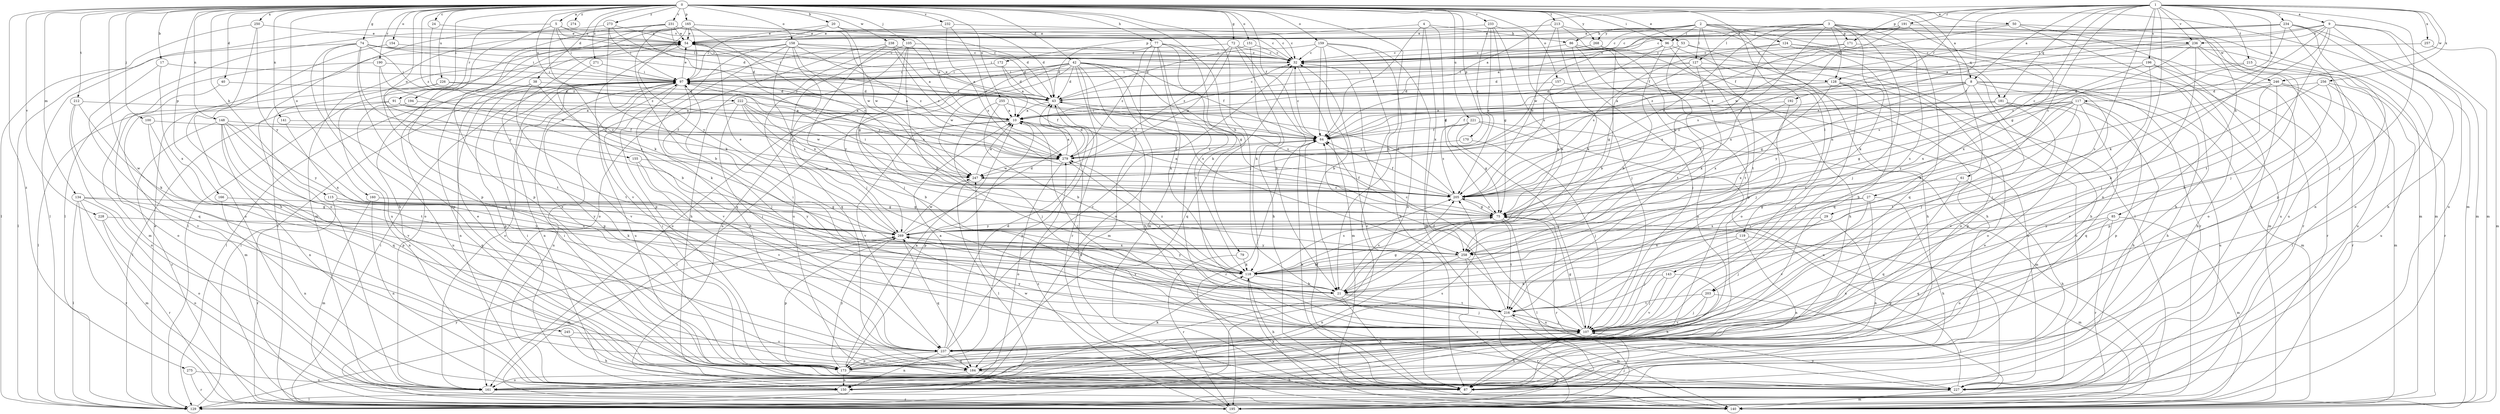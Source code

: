 strict digraph  {
0;
1;
2;
3;
4;
5;
8;
9;
10;
17;
20;
21;
24;
27;
29;
32;
38;
40;
42;
43;
50;
53;
54;
61;
64;
72;
74;
75;
77;
79;
85;
86;
87;
91;
96;
97;
100;
105;
107;
115;
117;
118;
119;
124;
127;
128;
129;
134;
140;
141;
143;
148;
150;
151;
154;
155;
157;
158;
159;
160;
161;
165;
166;
170;
171;
172;
173;
181;
184;
190;
191;
192;
194;
195;
196;
203;
205;
212;
213;
215;
216;
221;
222;
226;
227;
228;
231;
232;
233;
234;
236;
237;
238;
245;
246;
247;
250;
255;
256;
257;
258;
268;
269;
271;
273;
274;
275;
279;
0 -> 5  [label=a];
0 -> 8  [label=a];
0 -> 17  [label=b];
0 -> 20  [label=b];
0 -> 21  [label=b];
0 -> 24  [label=c];
0 -> 38  [label=d];
0 -> 40  [label=d];
0 -> 42  [label=d];
0 -> 50  [label=e];
0 -> 53  [label=e];
0 -> 61  [label=f];
0 -> 64  [label=f];
0 -> 72  [label=g];
0 -> 74  [label=g];
0 -> 77  [label=h];
0 -> 79  [label=h];
0 -> 91  [label=i];
0 -> 96  [label=i];
0 -> 100  [label=j];
0 -> 105  [label=j];
0 -> 107  [label=j];
0 -> 115  [label=k];
0 -> 134  [label=m];
0 -> 140  [label=m];
0 -> 141  [label=n];
0 -> 143  [label=n];
0 -> 148  [label=n];
0 -> 151  [label=o];
0 -> 154  [label=o];
0 -> 155  [label=o];
0 -> 157  [label=o];
0 -> 158  [label=o];
0 -> 159  [label=o];
0 -> 160  [label=o];
0 -> 165  [label=p];
0 -> 166  [label=p];
0 -> 170  [label=p];
0 -> 190  [label=r];
0 -> 212  [label=t];
0 -> 213  [label=t];
0 -> 221  [label=u];
0 -> 222  [label=u];
0 -> 226  [label=u];
0 -> 228  [label=v];
0 -> 231  [label=v];
0 -> 232  [label=v];
0 -> 233  [label=v];
0 -> 238  [label=w];
0 -> 245  [label=w];
0 -> 250  [label=x];
0 -> 255  [label=x];
0 -> 268  [label=y];
0 -> 271  [label=z];
0 -> 273  [label=z];
0 -> 274  [label=z];
0 -> 275  [label=z];
0 -> 279  [label=z];
1 -> 8  [label=a];
1 -> 9  [label=a];
1 -> 10  [label=a];
1 -> 27  [label=c];
1 -> 29  [label=c];
1 -> 64  [label=f];
1 -> 85  [label=h];
1 -> 107  [label=j];
1 -> 117  [label=k];
1 -> 150  [label=n];
1 -> 171  [label=p];
1 -> 181  [label=q];
1 -> 191  [label=r];
1 -> 192  [label=r];
1 -> 196  [label=s];
1 -> 203  [label=s];
1 -> 215  [label=t];
1 -> 234  [label=v];
1 -> 236  [label=v];
1 -> 246  [label=w];
1 -> 256  [label=x];
1 -> 257  [label=x];
2 -> 32  [label=c];
2 -> 54  [label=e];
2 -> 86  [label=h];
2 -> 96  [label=i];
2 -> 119  [label=l];
2 -> 124  [label=l];
2 -> 127  [label=l];
2 -> 181  [label=q];
2 -> 203  [label=s];
2 -> 216  [label=t];
2 -> 246  [label=w];
2 -> 247  [label=w];
2 -> 268  [label=y];
3 -> 32  [label=c];
3 -> 107  [label=j];
3 -> 118  [label=k];
3 -> 127  [label=l];
3 -> 128  [label=l];
3 -> 140  [label=m];
3 -> 171  [label=p];
3 -> 184  [label=q];
3 -> 205  [label=s];
3 -> 258  [label=x];
3 -> 269  [label=y];
4 -> 64  [label=f];
4 -> 75  [label=g];
4 -> 86  [label=h];
4 -> 150  [label=n];
4 -> 172  [label=p];
4 -> 258  [label=x];
5 -> 54  [label=e];
5 -> 97  [label=i];
5 -> 118  [label=k];
5 -> 128  [label=l];
5 -> 173  [label=p];
5 -> 194  [label=r];
5 -> 236  [label=v];
8 -> 43  [label=d];
8 -> 64  [label=f];
8 -> 75  [label=g];
8 -> 87  [label=h];
8 -> 107  [label=j];
8 -> 140  [label=m];
8 -> 173  [label=p];
8 -> 205  [label=s];
8 -> 269  [label=y];
9 -> 10  [label=a];
9 -> 87  [label=h];
9 -> 118  [label=k];
9 -> 128  [label=l];
9 -> 140  [label=m];
9 -> 205  [label=s];
9 -> 216  [label=t];
9 -> 227  [label=u];
9 -> 236  [label=v];
10 -> 64  [label=f];
10 -> 107  [label=j];
10 -> 129  [label=l];
10 -> 173  [label=p];
10 -> 227  [label=u];
10 -> 237  [label=v];
17 -> 97  [label=i];
17 -> 184  [label=q];
17 -> 258  [label=x];
20 -> 32  [label=c];
20 -> 43  [label=d];
20 -> 54  [label=e];
20 -> 97  [label=i];
20 -> 247  [label=w];
21 -> 75  [label=g];
21 -> 87  [label=h];
21 -> 107  [label=j];
21 -> 205  [label=s];
21 -> 216  [label=t];
21 -> 279  [label=z];
24 -> 54  [label=e];
24 -> 279  [label=z];
27 -> 75  [label=g];
27 -> 87  [label=h];
27 -> 150  [label=n];
27 -> 237  [label=v];
27 -> 258  [label=x];
29 -> 107  [label=j];
29 -> 150  [label=n];
29 -> 269  [label=y];
32 -> 97  [label=i];
32 -> 140  [label=m];
32 -> 184  [label=q];
38 -> 43  [label=d];
38 -> 118  [label=k];
38 -> 150  [label=n];
38 -> 173  [label=p];
38 -> 237  [label=v];
40 -> 43  [label=d];
40 -> 161  [label=o];
42 -> 43  [label=d];
42 -> 64  [label=f];
42 -> 75  [label=g];
42 -> 87  [label=h];
42 -> 97  [label=i];
42 -> 118  [label=k];
42 -> 140  [label=m];
42 -> 150  [label=n];
42 -> 161  [label=o];
42 -> 195  [label=r];
42 -> 247  [label=w];
42 -> 258  [label=x];
42 -> 269  [label=y];
43 -> 10  [label=a];
43 -> 32  [label=c];
43 -> 54  [label=e];
43 -> 173  [label=p];
43 -> 205  [label=s];
50 -> 54  [label=e];
50 -> 87  [label=h];
50 -> 140  [label=m];
50 -> 227  [label=u];
50 -> 247  [label=w];
53 -> 32  [label=c];
53 -> 87  [label=h];
53 -> 195  [label=r];
53 -> 216  [label=t];
54 -> 32  [label=c];
54 -> 64  [label=f];
54 -> 161  [label=o];
54 -> 195  [label=r];
54 -> 237  [label=v];
61 -> 87  [label=h];
61 -> 184  [label=q];
61 -> 205  [label=s];
64 -> 32  [label=c];
64 -> 87  [label=h];
64 -> 97  [label=i];
64 -> 195  [label=r];
64 -> 279  [label=z];
72 -> 21  [label=b];
72 -> 32  [label=c];
72 -> 87  [label=h];
72 -> 97  [label=i];
72 -> 247  [label=w];
72 -> 279  [label=z];
74 -> 32  [label=c];
74 -> 43  [label=d];
74 -> 97  [label=i];
74 -> 129  [label=l];
74 -> 173  [label=p];
74 -> 184  [label=q];
74 -> 227  [label=u];
74 -> 269  [label=y];
74 -> 279  [label=z];
75 -> 64  [label=f];
75 -> 129  [label=l];
75 -> 195  [label=r];
75 -> 205  [label=s];
75 -> 216  [label=t];
75 -> 269  [label=y];
77 -> 32  [label=c];
77 -> 43  [label=d];
77 -> 107  [label=j];
77 -> 118  [label=k];
77 -> 140  [label=m];
77 -> 161  [label=o];
77 -> 216  [label=t];
77 -> 279  [label=z];
79 -> 118  [label=k];
79 -> 195  [label=r];
85 -> 140  [label=m];
85 -> 161  [label=o];
85 -> 184  [label=q];
85 -> 195  [label=r];
85 -> 269  [label=y];
86 -> 32  [label=c];
86 -> 107  [label=j];
86 -> 140  [label=m];
86 -> 150  [label=n];
86 -> 161  [label=o];
87 -> 32  [label=c];
87 -> 64  [label=f];
91 -> 10  [label=a];
91 -> 140  [label=m];
91 -> 150  [label=n];
91 -> 205  [label=s];
91 -> 279  [label=z];
96 -> 21  [label=b];
96 -> 32  [label=c];
96 -> 87  [label=h];
96 -> 205  [label=s];
96 -> 216  [label=t];
97 -> 43  [label=d];
97 -> 54  [label=e];
97 -> 107  [label=j];
97 -> 129  [label=l];
97 -> 150  [label=n];
97 -> 161  [label=o];
97 -> 173  [label=p];
97 -> 205  [label=s];
97 -> 227  [label=u];
97 -> 237  [label=v];
100 -> 64  [label=f];
100 -> 184  [label=q];
100 -> 237  [label=v];
105 -> 10  [label=a];
105 -> 21  [label=b];
105 -> 32  [label=c];
105 -> 107  [label=j];
105 -> 184  [label=q];
105 -> 227  [label=u];
107 -> 32  [label=c];
107 -> 75  [label=g];
107 -> 87  [label=h];
107 -> 216  [label=t];
107 -> 227  [label=u];
107 -> 237  [label=v];
107 -> 269  [label=y];
115 -> 75  [label=g];
115 -> 195  [label=r];
115 -> 258  [label=x];
115 -> 269  [label=y];
117 -> 10  [label=a];
117 -> 21  [label=b];
117 -> 64  [label=f];
117 -> 75  [label=g];
117 -> 173  [label=p];
117 -> 184  [label=q];
117 -> 216  [label=t];
117 -> 227  [label=u];
117 -> 269  [label=y];
117 -> 279  [label=z];
118 -> 21  [label=b];
118 -> 87  [label=h];
118 -> 205  [label=s];
118 -> 269  [label=y];
118 -> 279  [label=z];
119 -> 107  [label=j];
119 -> 140  [label=m];
119 -> 150  [label=n];
119 -> 258  [label=x];
124 -> 32  [label=c];
124 -> 87  [label=h];
124 -> 184  [label=q];
124 -> 195  [label=r];
124 -> 205  [label=s];
127 -> 43  [label=d];
127 -> 75  [label=g];
127 -> 97  [label=i];
127 -> 107  [label=j];
127 -> 118  [label=k];
127 -> 161  [label=o];
128 -> 10  [label=a];
128 -> 43  [label=d];
128 -> 107  [label=j];
128 -> 161  [label=o];
128 -> 227  [label=u];
128 -> 258  [label=x];
129 -> 54  [label=e];
129 -> 97  [label=i];
129 -> 107  [label=j];
134 -> 75  [label=g];
134 -> 118  [label=k];
134 -> 129  [label=l];
134 -> 140  [label=m];
134 -> 161  [label=o];
134 -> 195  [label=r];
140 -> 118  [label=k];
140 -> 247  [label=w];
141 -> 64  [label=f];
141 -> 258  [label=x];
143 -> 21  [label=b];
143 -> 87  [label=h];
143 -> 107  [label=j];
143 -> 237  [label=v];
148 -> 64  [label=f];
148 -> 150  [label=n];
148 -> 173  [label=p];
148 -> 184  [label=q];
148 -> 195  [label=r];
148 -> 216  [label=t];
148 -> 269  [label=y];
150 -> 97  [label=i];
150 -> 129  [label=l];
150 -> 205  [label=s];
151 -> 32  [label=c];
151 -> 97  [label=i];
151 -> 118  [label=k];
154 -> 32  [label=c];
154 -> 161  [label=o];
155 -> 21  [label=b];
155 -> 237  [label=v];
155 -> 247  [label=w];
157 -> 43  [label=d];
157 -> 75  [label=g];
157 -> 227  [label=u];
158 -> 32  [label=c];
158 -> 43  [label=d];
158 -> 75  [label=g];
158 -> 129  [label=l];
158 -> 173  [label=p];
158 -> 184  [label=q];
158 -> 258  [label=x];
158 -> 269  [label=y];
158 -> 279  [label=z];
159 -> 21  [label=b];
159 -> 32  [label=c];
159 -> 43  [label=d];
159 -> 64  [label=f];
159 -> 87  [label=h];
159 -> 129  [label=l];
159 -> 140  [label=m];
160 -> 75  [label=g];
160 -> 140  [label=m];
160 -> 150  [label=n];
160 -> 269  [label=y];
161 -> 195  [label=r];
165 -> 21  [label=b];
165 -> 43  [label=d];
165 -> 54  [label=e];
165 -> 87  [label=h];
165 -> 97  [label=i];
165 -> 129  [label=l];
165 -> 140  [label=m];
165 -> 173  [label=p];
165 -> 205  [label=s];
165 -> 247  [label=w];
165 -> 269  [label=y];
166 -> 75  [label=g];
166 -> 150  [label=n];
170 -> 107  [label=j];
170 -> 279  [label=z];
171 -> 32  [label=c];
171 -> 205  [label=s];
171 -> 227  [label=u];
171 -> 279  [label=z];
172 -> 10  [label=a];
172 -> 43  [label=d];
172 -> 97  [label=i];
173 -> 10  [label=a];
173 -> 54  [label=e];
173 -> 97  [label=i];
173 -> 118  [label=k];
173 -> 150  [label=n];
173 -> 227  [label=u];
173 -> 269  [label=y];
181 -> 10  [label=a];
181 -> 64  [label=f];
181 -> 87  [label=h];
181 -> 161  [label=o];
181 -> 205  [label=s];
181 -> 237  [label=v];
184 -> 87  [label=h];
184 -> 107  [label=j];
184 -> 161  [label=o];
190 -> 97  [label=i];
190 -> 140  [label=m];
190 -> 216  [label=t];
190 -> 247  [label=w];
191 -> 10  [label=a];
191 -> 54  [label=e];
191 -> 64  [label=f];
191 -> 75  [label=g];
191 -> 97  [label=i];
191 -> 107  [label=j];
192 -> 10  [label=a];
192 -> 205  [label=s];
192 -> 258  [label=x];
194 -> 10  [label=a];
194 -> 129  [label=l];
194 -> 227  [label=u];
195 -> 97  [label=i];
195 -> 269  [label=y];
195 -> 279  [label=z];
196 -> 87  [label=h];
196 -> 97  [label=i];
196 -> 107  [label=j];
196 -> 195  [label=r];
196 -> 258  [label=x];
203 -> 107  [label=j];
203 -> 129  [label=l];
203 -> 216  [label=t];
203 -> 237  [label=v];
205 -> 10  [label=a];
205 -> 43  [label=d];
205 -> 64  [label=f];
205 -> 75  [label=g];
205 -> 97  [label=i];
212 -> 10  [label=a];
212 -> 118  [label=k];
212 -> 161  [label=o];
212 -> 237  [label=v];
213 -> 54  [label=e];
213 -> 118  [label=k];
213 -> 129  [label=l];
213 -> 173  [label=p];
213 -> 205  [label=s];
215 -> 97  [label=i];
215 -> 195  [label=r];
215 -> 205  [label=s];
215 -> 227  [label=u];
216 -> 64  [label=f];
216 -> 97  [label=i];
216 -> 107  [label=j];
216 -> 140  [label=m];
216 -> 195  [label=r];
216 -> 269  [label=y];
221 -> 64  [label=f];
221 -> 75  [label=g];
221 -> 107  [label=j];
221 -> 140  [label=m];
221 -> 205  [label=s];
221 -> 227  [label=u];
222 -> 10  [label=a];
222 -> 21  [label=b];
222 -> 107  [label=j];
222 -> 150  [label=n];
222 -> 205  [label=s];
222 -> 247  [label=w];
222 -> 279  [label=z];
226 -> 10  [label=a];
226 -> 43  [label=d];
226 -> 129  [label=l];
226 -> 216  [label=t];
227 -> 54  [label=e];
227 -> 75  [label=g];
227 -> 97  [label=i];
227 -> 140  [label=m];
228 -> 161  [label=o];
228 -> 195  [label=r];
228 -> 269  [label=y];
231 -> 10  [label=a];
231 -> 32  [label=c];
231 -> 54  [label=e];
231 -> 87  [label=h];
231 -> 161  [label=o];
231 -> 205  [label=s];
231 -> 279  [label=z];
232 -> 32  [label=c];
232 -> 54  [label=e];
232 -> 205  [label=s];
232 -> 279  [label=z];
233 -> 54  [label=e];
233 -> 75  [label=g];
233 -> 107  [label=j];
233 -> 118  [label=k];
233 -> 205  [label=s];
233 -> 279  [label=z];
234 -> 32  [label=c];
234 -> 54  [label=e];
234 -> 64  [label=f];
234 -> 140  [label=m];
234 -> 150  [label=n];
234 -> 161  [label=o];
234 -> 173  [label=p];
234 -> 216  [label=t];
236 -> 32  [label=c];
236 -> 107  [label=j];
236 -> 161  [label=o];
236 -> 227  [label=u];
236 -> 258  [label=x];
236 -> 279  [label=z];
237 -> 10  [label=a];
237 -> 32  [label=c];
237 -> 43  [label=d];
237 -> 150  [label=n];
237 -> 173  [label=p];
237 -> 184  [label=q];
238 -> 10  [label=a];
238 -> 32  [label=c];
238 -> 87  [label=h];
238 -> 107  [label=j];
238 -> 161  [label=o];
238 -> 279  [label=z];
245 -> 87  [label=h];
245 -> 237  [label=v];
246 -> 43  [label=d];
246 -> 118  [label=k];
246 -> 140  [label=m];
246 -> 173  [label=p];
246 -> 195  [label=r];
246 -> 237  [label=v];
247 -> 10  [label=a];
247 -> 129  [label=l];
247 -> 205  [label=s];
250 -> 54  [label=e];
250 -> 87  [label=h];
250 -> 129  [label=l];
250 -> 269  [label=y];
255 -> 10  [label=a];
255 -> 21  [label=b];
255 -> 64  [label=f];
255 -> 107  [label=j];
256 -> 21  [label=b];
256 -> 43  [label=d];
256 -> 118  [label=k];
256 -> 129  [label=l];
256 -> 227  [label=u];
257 -> 32  [label=c];
257 -> 140  [label=m];
258 -> 118  [label=k];
258 -> 150  [label=n];
258 -> 195  [label=r];
258 -> 227  [label=u];
258 -> 269  [label=y];
268 -> 21  [label=b];
268 -> 32  [label=c];
268 -> 87  [label=h];
269 -> 43  [label=d];
269 -> 54  [label=e];
269 -> 140  [label=m];
269 -> 173  [label=p];
269 -> 184  [label=q];
269 -> 247  [label=w];
269 -> 258  [label=x];
271 -> 21  [label=b];
271 -> 97  [label=i];
273 -> 43  [label=d];
273 -> 54  [label=e];
273 -> 97  [label=i];
273 -> 118  [label=k];
273 -> 129  [label=l];
275 -> 161  [label=o];
275 -> 195  [label=r];
279 -> 10  [label=a];
279 -> 43  [label=d];
279 -> 64  [label=f];
279 -> 161  [label=o];
279 -> 247  [label=w];
}
